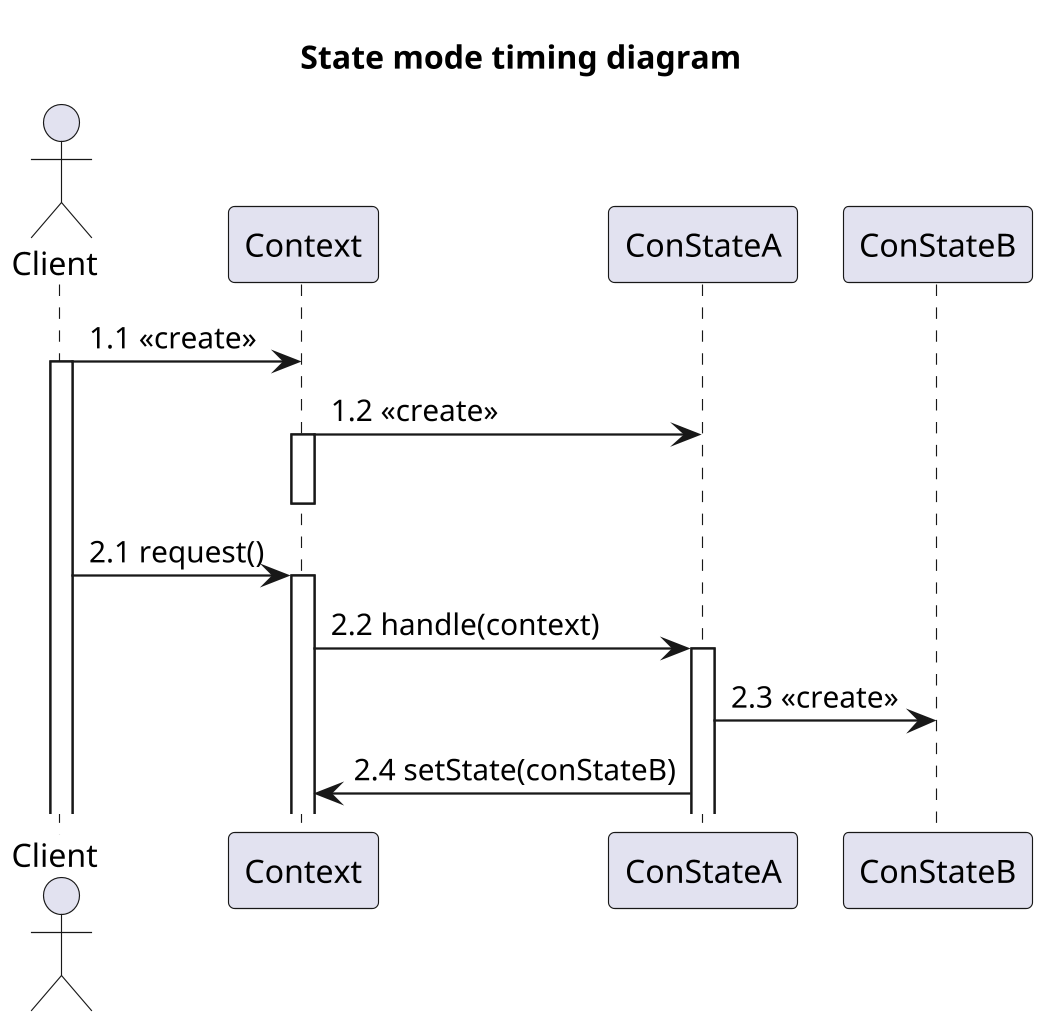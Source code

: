 @startuml
scale 1024 height
title State mode timing diagram

actor Client
participant Context
participant ConStateA
participant ConStateB

Client -> Context: 1.1 <<create>>
activate Client
Context -> ConStateA: 1.2 <<create>>
activate Context
deactivate Context
Client -> Context: 2.1 request()
activate Context
Context -> ConStateA: 2.2 handle(context)
activate ConStateA
ConStateA -> ConStateB: 2.3 <<create>>
ConStateA -> Context: 2.4 setState(conStateB)
@enduml